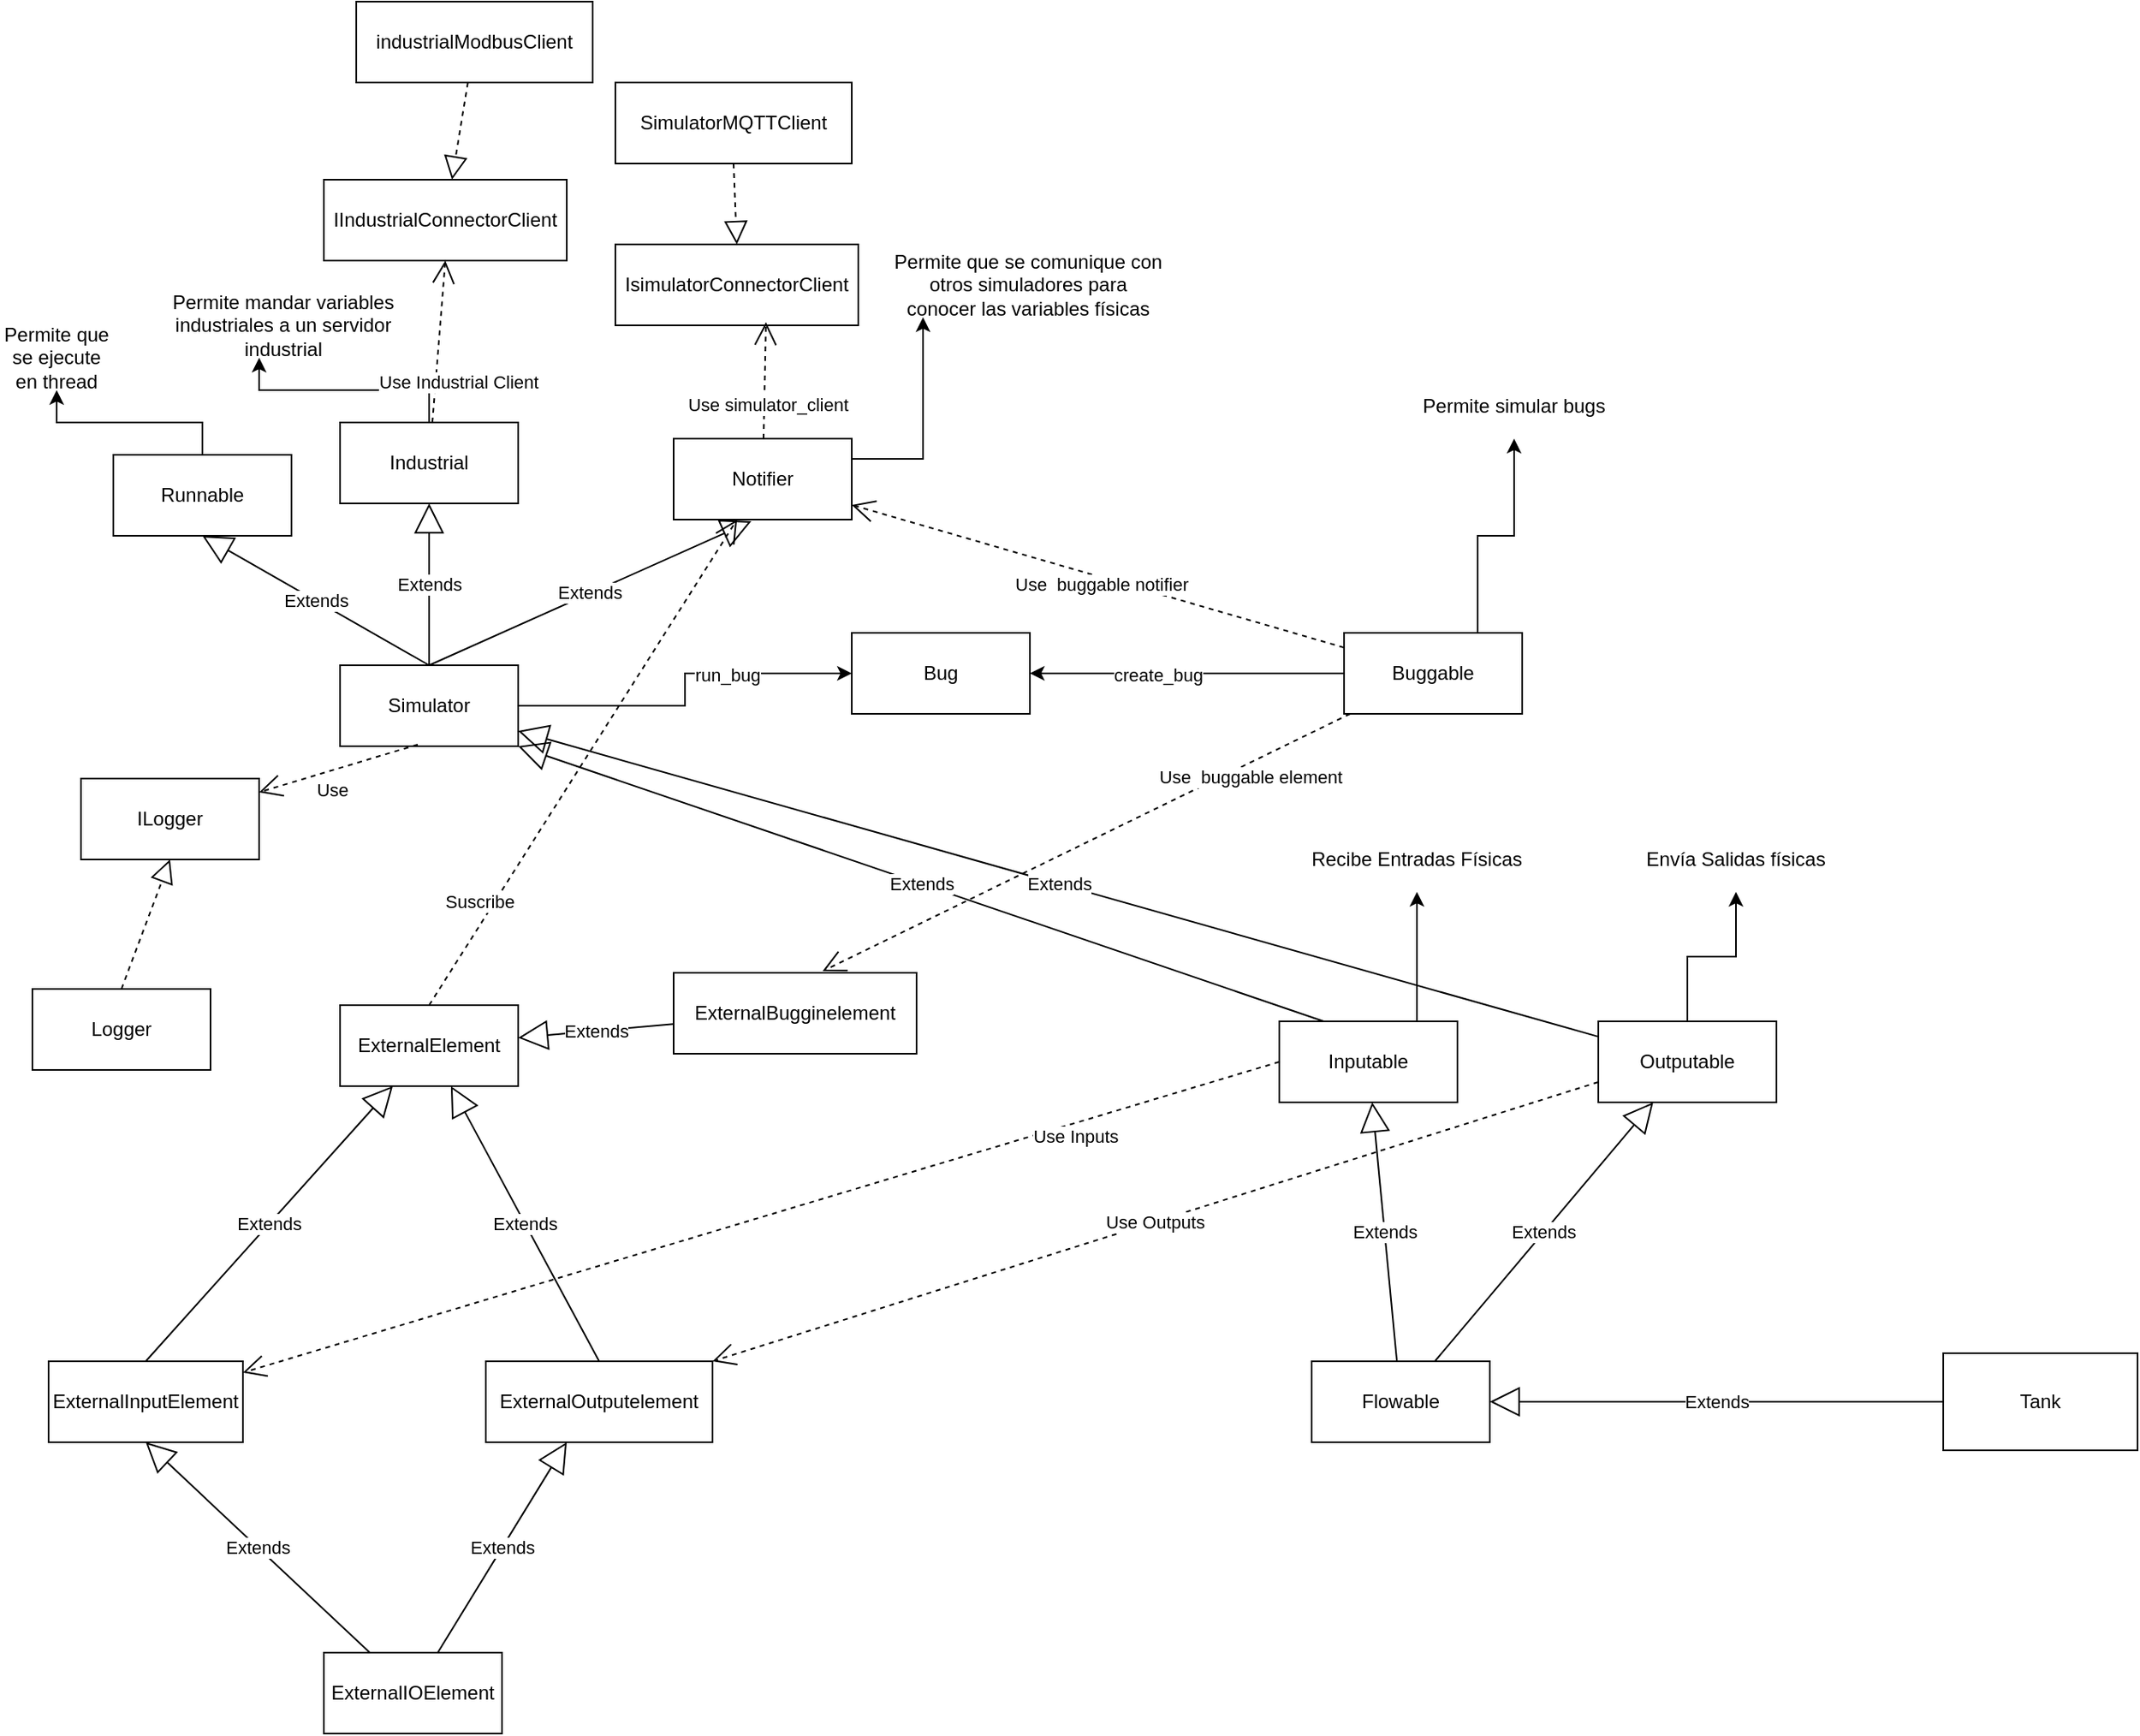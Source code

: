 <mxfile version="22.1.4" type="device">
  <diagram name="Página-1" id="Cnpqtlk-ntajnI3fMClX">
    <mxGraphModel dx="1434" dy="1915" grid="1" gridSize="10" guides="1" tooltips="1" connect="1" arrows="1" fold="1" page="1" pageScale="1" pageWidth="827" pageHeight="1169" math="0" shadow="0">
      <root>
        <mxCell id="0" />
        <mxCell id="1" parent="0" />
        <mxCell id="86wyldMYWjqpBKwUnfNC-42" style="edgeStyle=orthogonalEdgeStyle;rounded=0;orthogonalLoop=1;jettySize=auto;html=1;exitX=0.5;exitY=0;exitDx=0;exitDy=0;entryX=0.5;entryY=1;entryDx=0;entryDy=0;" edge="1" parent="1" source="86wyldMYWjqpBKwUnfNC-1" target="86wyldMYWjqpBKwUnfNC-39">
          <mxGeometry relative="1" as="geometry" />
        </mxCell>
        <mxCell id="86wyldMYWjqpBKwUnfNC-1" value="Runnable" style="html=1;whiteSpace=wrap;" vertex="1" parent="1">
          <mxGeometry x="70" y="140" width="110" height="50" as="geometry" />
        </mxCell>
        <mxCell id="86wyldMYWjqpBKwUnfNC-72" style="edgeStyle=orthogonalEdgeStyle;rounded=0;orthogonalLoop=1;jettySize=auto;html=1;exitX=1;exitY=0.25;exitDx=0;exitDy=0;" edge="1" parent="1" source="86wyldMYWjqpBKwUnfNC-2" target="86wyldMYWjqpBKwUnfNC-43">
          <mxGeometry relative="1" as="geometry">
            <Array as="points">
              <mxPoint x="570" y="143" />
            </Array>
          </mxGeometry>
        </mxCell>
        <mxCell id="86wyldMYWjqpBKwUnfNC-2" value="Notifier" style="html=1;whiteSpace=wrap;" vertex="1" parent="1">
          <mxGeometry x="416" y="130" width="110" height="50" as="geometry" />
        </mxCell>
        <mxCell id="86wyldMYWjqpBKwUnfNC-5" value="Industrial" style="html=1;whiteSpace=wrap;" vertex="1" parent="1">
          <mxGeometry x="210" y="120" width="110" height="50" as="geometry" />
        </mxCell>
        <mxCell id="86wyldMYWjqpBKwUnfNC-49" style="edgeStyle=orthogonalEdgeStyle;rounded=0;orthogonalLoop=1;jettySize=auto;html=1;exitX=0.75;exitY=0;exitDx=0;exitDy=0;entryX=0.5;entryY=1;entryDx=0;entryDy=0;" edge="1" parent="1" source="86wyldMYWjqpBKwUnfNC-6" target="86wyldMYWjqpBKwUnfNC-48">
          <mxGeometry relative="1" as="geometry" />
        </mxCell>
        <mxCell id="86wyldMYWjqpBKwUnfNC-87" style="edgeStyle=orthogonalEdgeStyle;rounded=0;orthogonalLoop=1;jettySize=auto;html=1;exitX=0;exitY=0.5;exitDx=0;exitDy=0;entryX=1;entryY=0.5;entryDx=0;entryDy=0;" edge="1" parent="1" source="86wyldMYWjqpBKwUnfNC-6" target="86wyldMYWjqpBKwUnfNC-77">
          <mxGeometry relative="1" as="geometry" />
        </mxCell>
        <mxCell id="86wyldMYWjqpBKwUnfNC-90" value="create_bug" style="edgeLabel;html=1;align=center;verticalAlign=middle;resizable=0;points=[];" vertex="1" connectable="0" parent="86wyldMYWjqpBKwUnfNC-87">
          <mxGeometry x="0.188" y="1" relative="1" as="geometry">
            <mxPoint as="offset" />
          </mxGeometry>
        </mxCell>
        <mxCell id="86wyldMYWjqpBKwUnfNC-6" value="Buggable" style="html=1;whiteSpace=wrap;" vertex="1" parent="1">
          <mxGeometry x="830" y="250" width="110" height="50" as="geometry" />
        </mxCell>
        <mxCell id="86wyldMYWjqpBKwUnfNC-7" value="Flowable" style="html=1;whiteSpace=wrap;" vertex="1" parent="1">
          <mxGeometry x="810" y="700" width="110" height="50" as="geometry" />
        </mxCell>
        <mxCell id="86wyldMYWjqpBKwUnfNC-79" style="edgeStyle=orthogonalEdgeStyle;rounded=0;orthogonalLoop=1;jettySize=auto;html=1;" edge="1" parent="1" source="86wyldMYWjqpBKwUnfNC-8" target="86wyldMYWjqpBKwUnfNC-50">
          <mxGeometry relative="1" as="geometry">
            <Array as="points">
              <mxPoint x="875" y="480" />
              <mxPoint x="875" y="480" />
            </Array>
          </mxGeometry>
        </mxCell>
        <mxCell id="86wyldMYWjqpBKwUnfNC-8" value="Inputable" style="html=1;whiteSpace=wrap;" vertex="1" parent="1">
          <mxGeometry x="790" y="490" width="110" height="50" as="geometry" />
        </mxCell>
        <mxCell id="86wyldMYWjqpBKwUnfNC-9" value="Outputable" style="html=1;whiteSpace=wrap;" vertex="1" parent="1">
          <mxGeometry x="987" y="490" width="110" height="50" as="geometry" />
        </mxCell>
        <mxCell id="86wyldMYWjqpBKwUnfNC-88" style="edgeStyle=orthogonalEdgeStyle;rounded=0;orthogonalLoop=1;jettySize=auto;html=1;exitX=1;exitY=0.5;exitDx=0;exitDy=0;entryX=0;entryY=0.5;entryDx=0;entryDy=0;" edge="1" parent="1" source="86wyldMYWjqpBKwUnfNC-10" target="86wyldMYWjqpBKwUnfNC-77">
          <mxGeometry relative="1" as="geometry" />
        </mxCell>
        <mxCell id="86wyldMYWjqpBKwUnfNC-89" value="run_bug" style="edgeLabel;html=1;align=center;verticalAlign=middle;resizable=0;points=[];" vertex="1" connectable="0" parent="86wyldMYWjqpBKwUnfNC-88">
          <mxGeometry x="0.319" y="-1" relative="1" as="geometry">
            <mxPoint as="offset" />
          </mxGeometry>
        </mxCell>
        <mxCell id="86wyldMYWjqpBKwUnfNC-10" value="Simulator" style="html=1;whiteSpace=wrap;" vertex="1" parent="1">
          <mxGeometry x="210" y="270" width="110" height="50" as="geometry" />
        </mxCell>
        <mxCell id="86wyldMYWjqpBKwUnfNC-12" value="Extends" style="endArrow=block;endSize=16;endFill=0;html=1;rounded=0;exitX=0.5;exitY=0;exitDx=0;exitDy=0;entryX=0.5;entryY=1;entryDx=0;entryDy=0;" edge="1" parent="1" source="86wyldMYWjqpBKwUnfNC-10" target="86wyldMYWjqpBKwUnfNC-1">
          <mxGeometry width="160" relative="1" as="geometry">
            <mxPoint x="180" y="400" as="sourcePoint" />
            <mxPoint x="340" y="400" as="targetPoint" />
          </mxGeometry>
        </mxCell>
        <mxCell id="86wyldMYWjqpBKwUnfNC-13" value="Extends" style="endArrow=block;endSize=16;endFill=0;html=1;rounded=0;entryX=0.436;entryY=1.02;entryDx=0;entryDy=0;entryPerimeter=0;exitX=0.5;exitY=0;exitDx=0;exitDy=0;" edge="1" parent="1" source="86wyldMYWjqpBKwUnfNC-10" target="86wyldMYWjqpBKwUnfNC-2">
          <mxGeometry width="160" relative="1" as="geometry">
            <mxPoint x="400" y="420" as="sourcePoint" />
            <mxPoint x="400" y="430" as="targetPoint" />
          </mxGeometry>
        </mxCell>
        <mxCell id="86wyldMYWjqpBKwUnfNC-14" value="Extends" style="endArrow=block;endSize=16;endFill=0;html=1;rounded=0;entryX=0.5;entryY=1;entryDx=0;entryDy=0;exitX=0.5;exitY=0;exitDx=0;exitDy=0;" edge="1" parent="1" source="86wyldMYWjqpBKwUnfNC-10" target="86wyldMYWjqpBKwUnfNC-5">
          <mxGeometry width="160" relative="1" as="geometry">
            <mxPoint x="520" y="400" as="sourcePoint" />
            <mxPoint x="680" y="400" as="targetPoint" />
          </mxGeometry>
        </mxCell>
        <mxCell id="86wyldMYWjqpBKwUnfNC-16" value="Extends" style="endArrow=block;endSize=16;endFill=0;html=1;rounded=0;" edge="1" parent="1" source="86wyldMYWjqpBKwUnfNC-7" target="86wyldMYWjqpBKwUnfNC-8">
          <mxGeometry width="160" relative="1" as="geometry">
            <mxPoint x="790" y="470" as="sourcePoint" />
            <mxPoint x="790" y="735" as="targetPoint" />
          </mxGeometry>
        </mxCell>
        <mxCell id="86wyldMYWjqpBKwUnfNC-17" value="Extends" style="endArrow=block;endSize=16;endFill=0;html=1;rounded=0;" edge="1" parent="1" source="86wyldMYWjqpBKwUnfNC-7" target="86wyldMYWjqpBKwUnfNC-9">
          <mxGeometry width="160" relative="1" as="geometry">
            <mxPoint x="1140" y="640" as="sourcePoint" />
            <mxPoint x="990" y="725" as="targetPoint" />
          </mxGeometry>
        </mxCell>
        <mxCell id="86wyldMYWjqpBKwUnfNC-18" value="ExternalElement" style="html=1;whiteSpace=wrap;" vertex="1" parent="1">
          <mxGeometry x="210" y="480" width="110" height="50" as="geometry" />
        </mxCell>
        <mxCell id="86wyldMYWjqpBKwUnfNC-19" value="ExternalInputElement" style="html=1;whiteSpace=wrap;" vertex="1" parent="1">
          <mxGeometry x="30" y="700" width="120" height="50" as="geometry" />
        </mxCell>
        <mxCell id="86wyldMYWjqpBKwUnfNC-20" value="ExternalIOElement" style="html=1;whiteSpace=wrap;" vertex="1" parent="1">
          <mxGeometry x="200" y="880" width="110" height="50" as="geometry" />
        </mxCell>
        <mxCell id="86wyldMYWjqpBKwUnfNC-21" value="ExternalOutputelement" style="html=1;whiteSpace=wrap;" vertex="1" parent="1">
          <mxGeometry x="300" y="700" width="140" height="50" as="geometry" />
        </mxCell>
        <mxCell id="86wyldMYWjqpBKwUnfNC-22" value="Extends" style="endArrow=block;endSize=16;endFill=0;html=1;rounded=0;exitX=0.5;exitY=0;exitDx=0;exitDy=0;" edge="1" parent="1" source="86wyldMYWjqpBKwUnfNC-19" target="86wyldMYWjqpBKwUnfNC-18">
          <mxGeometry width="160" relative="1" as="geometry">
            <mxPoint x="150" y="660" as="sourcePoint" />
            <mxPoint x="200" y="870" as="targetPoint" />
          </mxGeometry>
        </mxCell>
        <mxCell id="86wyldMYWjqpBKwUnfNC-23" value="Extends" style="endArrow=block;endSize=16;endFill=0;html=1;rounded=0;exitX=0.5;exitY=0;exitDx=0;exitDy=0;" edge="1" parent="1" source="86wyldMYWjqpBKwUnfNC-21" target="86wyldMYWjqpBKwUnfNC-18">
          <mxGeometry width="160" relative="1" as="geometry">
            <mxPoint x="310" y="750" as="sourcePoint" />
            <mxPoint x="540" y="840" as="targetPoint" />
          </mxGeometry>
        </mxCell>
        <mxCell id="86wyldMYWjqpBKwUnfNC-24" value="Extends" style="endArrow=block;endSize=16;endFill=0;html=1;rounded=0;entryX=0.5;entryY=1;entryDx=0;entryDy=0;" edge="1" parent="1" source="86wyldMYWjqpBKwUnfNC-20" target="86wyldMYWjqpBKwUnfNC-19">
          <mxGeometry width="160" relative="1" as="geometry">
            <mxPoint x="206" y="503" as="sourcePoint" />
            <mxPoint x="240" y="790" as="targetPoint" />
          </mxGeometry>
        </mxCell>
        <mxCell id="86wyldMYWjqpBKwUnfNC-25" value="Extends" style="endArrow=block;endSize=16;endFill=0;html=1;rounded=0;" edge="1" parent="1" source="86wyldMYWjqpBKwUnfNC-20">
          <mxGeometry width="160" relative="1" as="geometry">
            <mxPoint x="230" y="510" as="sourcePoint" />
            <mxPoint x="350" y="750" as="targetPoint" />
          </mxGeometry>
        </mxCell>
        <mxCell id="86wyldMYWjqpBKwUnfNC-27" value="ILogger" style="html=1;whiteSpace=wrap;" vertex="1" parent="1">
          <mxGeometry x="50" y="340" width="110" height="50" as="geometry" />
        </mxCell>
        <mxCell id="86wyldMYWjqpBKwUnfNC-28" value="IsimulatorConnectorClient" style="html=1;whiteSpace=wrap;" vertex="1" parent="1">
          <mxGeometry x="380" y="10" width="150" height="50" as="geometry" />
        </mxCell>
        <mxCell id="86wyldMYWjqpBKwUnfNC-30" value="IIndustrialConnectorClient" style="html=1;whiteSpace=wrap;" vertex="1" parent="1">
          <mxGeometry x="200" y="-30" width="150" height="50" as="geometry" />
        </mxCell>
        <mxCell id="86wyldMYWjqpBKwUnfNC-31" value="industrialModbusClient" style="html=1;whiteSpace=wrap;" vertex="1" parent="1">
          <mxGeometry x="220" y="-140" width="146" height="50" as="geometry" />
        </mxCell>
        <mxCell id="86wyldMYWjqpBKwUnfNC-32" value="" style="endArrow=block;dashed=1;endFill=0;endSize=12;html=1;rounded=0;" edge="1" parent="1" source="86wyldMYWjqpBKwUnfNC-31" target="86wyldMYWjqpBKwUnfNC-30">
          <mxGeometry width="160" relative="1" as="geometry">
            <mxPoint x="310" y="-180" as="sourcePoint" />
            <mxPoint x="490" y="-40" as="targetPoint" />
          </mxGeometry>
        </mxCell>
        <mxCell id="86wyldMYWjqpBKwUnfNC-33" value="SimulatorMQTTClient" style="html=1;whiteSpace=wrap;" vertex="1" parent="1">
          <mxGeometry x="380" y="-90" width="146" height="50" as="geometry" />
        </mxCell>
        <mxCell id="86wyldMYWjqpBKwUnfNC-34" value="" style="endArrow=block;dashed=1;endFill=0;endSize=12;html=1;rounded=0;entryX=0.5;entryY=0;entryDx=0;entryDy=0;exitX=0.5;exitY=1;exitDx=0;exitDy=0;" edge="1" parent="1" source="86wyldMYWjqpBKwUnfNC-33" target="86wyldMYWjqpBKwUnfNC-28">
          <mxGeometry width="160" relative="1" as="geometry">
            <mxPoint x="260" y="-165" as="sourcePoint" />
            <mxPoint x="260" y="-215" as="targetPoint" />
          </mxGeometry>
        </mxCell>
        <mxCell id="86wyldMYWjqpBKwUnfNC-35" value="Logger" style="html=1;whiteSpace=wrap;" vertex="1" parent="1">
          <mxGeometry x="20" y="470" width="110" height="50" as="geometry" />
        </mxCell>
        <mxCell id="86wyldMYWjqpBKwUnfNC-38" value="" style="endArrow=block;dashed=1;endFill=0;endSize=12;html=1;rounded=0;entryX=0.5;entryY=1;entryDx=0;entryDy=0;exitX=0.5;exitY=0;exitDx=0;exitDy=0;" edge="1" parent="1" source="86wyldMYWjqpBKwUnfNC-35" target="86wyldMYWjqpBKwUnfNC-27">
          <mxGeometry width="160" relative="1" as="geometry">
            <mxPoint x="266" y="545" as="sourcePoint" />
            <mxPoint x="266" y="495" as="targetPoint" />
          </mxGeometry>
        </mxCell>
        <mxCell id="86wyldMYWjqpBKwUnfNC-39" value="Permite que se ejecute en thread" style="text;html=1;strokeColor=none;fillColor=none;align=center;verticalAlign=middle;whiteSpace=wrap;rounded=0;" vertex="1" parent="1">
          <mxGeometry y="60" width="70" height="40" as="geometry" />
        </mxCell>
        <mxCell id="86wyldMYWjqpBKwUnfNC-43" value="Permite que se comunique con otros simuladores para conocer las variables físicas" style="text;html=1;strokeColor=none;fillColor=none;align=center;verticalAlign=middle;whiteSpace=wrap;rounded=0;" vertex="1" parent="1">
          <mxGeometry x="550" y="15" width="170" height="40" as="geometry" />
        </mxCell>
        <mxCell id="86wyldMYWjqpBKwUnfNC-46" value="Permite mandar variables industriales a un servidor industrial" style="text;html=1;strokeColor=none;fillColor=none;align=center;verticalAlign=middle;whiteSpace=wrap;rounded=0;" vertex="1" parent="1">
          <mxGeometry x="90" y="40" width="170" height="40" as="geometry" />
        </mxCell>
        <mxCell id="86wyldMYWjqpBKwUnfNC-47" style="edgeStyle=orthogonalEdgeStyle;rounded=0;orthogonalLoop=1;jettySize=auto;html=1;exitX=0.5;exitY=0;exitDx=0;exitDy=0;entryX=0.412;entryY=1;entryDx=0;entryDy=0;entryPerimeter=0;" edge="1" parent="1" source="86wyldMYWjqpBKwUnfNC-5" target="86wyldMYWjqpBKwUnfNC-46">
          <mxGeometry relative="1" as="geometry" />
        </mxCell>
        <mxCell id="86wyldMYWjqpBKwUnfNC-48" value="Permite simular bugs" style="text;html=1;strokeColor=none;fillColor=none;align=center;verticalAlign=middle;whiteSpace=wrap;rounded=0;" vertex="1" parent="1">
          <mxGeometry x="850" y="90" width="170" height="40" as="geometry" />
        </mxCell>
        <mxCell id="86wyldMYWjqpBKwUnfNC-50" value="Recibe Entradas Físicas" style="text;html=1;strokeColor=none;fillColor=none;align=center;verticalAlign=middle;whiteSpace=wrap;rounded=0;" vertex="1" parent="1">
          <mxGeometry x="790" y="370" width="170" height="40" as="geometry" />
        </mxCell>
        <mxCell id="86wyldMYWjqpBKwUnfNC-51" value="Envía Salidas físicas" style="text;html=1;strokeColor=none;fillColor=none;align=center;verticalAlign=middle;whiteSpace=wrap;rounded=0;" vertex="1" parent="1">
          <mxGeometry x="987" y="370" width="170" height="40" as="geometry" />
        </mxCell>
        <mxCell id="86wyldMYWjqpBKwUnfNC-52" style="edgeStyle=orthogonalEdgeStyle;rounded=0;orthogonalLoop=1;jettySize=auto;html=1;" edge="1" parent="1" source="86wyldMYWjqpBKwUnfNC-9" target="86wyldMYWjqpBKwUnfNC-51">
          <mxGeometry relative="1" as="geometry">
            <Array as="points" />
          </mxGeometry>
        </mxCell>
        <mxCell id="86wyldMYWjqpBKwUnfNC-55" value="Tank" style="rounded=0;whiteSpace=wrap;html=1;" vertex="1" parent="1">
          <mxGeometry x="1200" y="695" width="120" height="60" as="geometry" />
        </mxCell>
        <mxCell id="86wyldMYWjqpBKwUnfNC-56" value="Use Industrial Client" style="endArrow=open;endSize=12;dashed=1;html=1;rounded=0;entryX=0.5;entryY=1;entryDx=0;entryDy=0;" edge="1" parent="1" source="86wyldMYWjqpBKwUnfNC-5" target="86wyldMYWjqpBKwUnfNC-30">
          <mxGeometry x="-0.475" y="-14" width="160" relative="1" as="geometry">
            <mxPoint x="505" y="140" as="sourcePoint" />
            <mxPoint x="700" y="120" as="targetPoint" />
            <mxPoint as="offset" />
          </mxGeometry>
        </mxCell>
        <mxCell id="86wyldMYWjqpBKwUnfNC-57" value="Use simulator_client" style="endArrow=open;endSize=12;dashed=1;html=1;rounded=0;entryX=0.62;entryY=0.96;entryDx=0;entryDy=0;entryPerimeter=0;" edge="1" parent="1" source="86wyldMYWjqpBKwUnfNC-2" target="86wyldMYWjqpBKwUnfNC-28">
          <mxGeometry x="-0.398" y="-2" width="160" relative="1" as="geometry">
            <mxPoint x="426.19" y="140" as="sourcePoint" />
            <mxPoint x="369.996" y="10" as="targetPoint" />
            <mxPoint as="offset" />
          </mxGeometry>
        </mxCell>
        <mxCell id="86wyldMYWjqpBKwUnfNC-61" value="Use Inputs" style="endArrow=open;endSize=12;dashed=1;html=1;rounded=0;exitX=0;exitY=0.5;exitDx=0;exitDy=0;" edge="1" parent="1" source="86wyldMYWjqpBKwUnfNC-8" target="86wyldMYWjqpBKwUnfNC-19">
          <mxGeometry x="-0.6" y="8" width="160" relative="1" as="geometry">
            <mxPoint x="470" y="570" as="sourcePoint" />
            <mxPoint x="320" y="690" as="targetPoint" />
            <mxPoint as="offset" />
          </mxGeometry>
        </mxCell>
        <mxCell id="86wyldMYWjqpBKwUnfNC-62" value="Use Outputs" style="endArrow=open;endSize=12;dashed=1;html=1;rounded=0;exitX=0;exitY=0.75;exitDx=0;exitDy=0;entryX=1;entryY=0;entryDx=0;entryDy=0;" edge="1" parent="1" source="86wyldMYWjqpBKwUnfNC-9" target="86wyldMYWjqpBKwUnfNC-21">
          <mxGeometry width="160" relative="1" as="geometry">
            <mxPoint x="537" y="720" as="sourcePoint" />
            <mxPoint x="414" y="840" as="targetPoint" />
          </mxGeometry>
        </mxCell>
        <mxCell id="86wyldMYWjqpBKwUnfNC-63" value="Suscribe" style="endArrow=open;endSize=12;dashed=1;html=1;rounded=0;exitX=0.5;exitY=0;exitDx=0;exitDy=0;" edge="1" parent="1" source="86wyldMYWjqpBKwUnfNC-18" target="86wyldMYWjqpBKwUnfNC-2">
          <mxGeometry x="-0.6" y="8" width="160" relative="1" as="geometry">
            <mxPoint x="270" y="410" as="sourcePoint" />
            <mxPoint x="90" y="440" as="targetPoint" />
            <mxPoint as="offset" />
          </mxGeometry>
        </mxCell>
        <mxCell id="86wyldMYWjqpBKwUnfNC-66" value="Use" style="endArrow=open;endSize=12;dashed=1;html=1;rounded=0;exitX=0.436;exitY=0.98;exitDx=0;exitDy=0;exitPerimeter=0;" edge="1" parent="1" source="86wyldMYWjqpBKwUnfNC-10" target="86wyldMYWjqpBKwUnfNC-27">
          <mxGeometry x="0.158" y="12" width="160" relative="1" as="geometry">
            <mxPoint x="520" y="635" as="sourcePoint" />
            <mxPoint x="160" y="721" as="targetPoint" />
            <mxPoint as="offset" />
          </mxGeometry>
        </mxCell>
        <mxCell id="86wyldMYWjqpBKwUnfNC-67" value="ExternalBugginelement" style="html=1;whiteSpace=wrap;" vertex="1" parent="1">
          <mxGeometry x="416" y="460" width="150" height="50" as="geometry" />
        </mxCell>
        <mxCell id="86wyldMYWjqpBKwUnfNC-73" value="Extends" style="endArrow=block;endSize=16;endFill=0;html=1;rounded=0;entryX=1;entryY=1;entryDx=0;entryDy=0;exitX=0.25;exitY=0;exitDx=0;exitDy=0;" edge="1" parent="1" source="86wyldMYWjqpBKwUnfNC-8" target="86wyldMYWjqpBKwUnfNC-10">
          <mxGeometry width="160" relative="1" as="geometry">
            <mxPoint x="530" y="340" as="sourcePoint" />
            <mxPoint x="690" y="340" as="targetPoint" />
          </mxGeometry>
        </mxCell>
        <mxCell id="86wyldMYWjqpBKwUnfNC-74" value="Extends" style="endArrow=block;endSize=16;endFill=0;html=1;rounded=0;" edge="1" parent="1" source="86wyldMYWjqpBKwUnfNC-9" target="86wyldMYWjqpBKwUnfNC-10">
          <mxGeometry width="160" relative="1" as="geometry">
            <mxPoint x="688" y="500" as="sourcePoint" />
            <mxPoint x="330" y="300" as="targetPoint" />
          </mxGeometry>
        </mxCell>
        <mxCell id="86wyldMYWjqpBKwUnfNC-75" value="Extends" style="endArrow=block;endSize=16;endFill=0;html=1;rounded=0;" edge="1" parent="1" source="86wyldMYWjqpBKwUnfNC-55" target="86wyldMYWjqpBKwUnfNC-7">
          <mxGeometry width="160" relative="1" as="geometry">
            <mxPoint x="730" y="830" as="sourcePoint" />
            <mxPoint x="890" y="830" as="targetPoint" />
          </mxGeometry>
        </mxCell>
        <mxCell id="86wyldMYWjqpBKwUnfNC-77" value="Bug" style="html=1;whiteSpace=wrap;" vertex="1" parent="1">
          <mxGeometry x="526" y="250" width="110" height="50" as="geometry" />
        </mxCell>
        <mxCell id="86wyldMYWjqpBKwUnfNC-78" value="Extends" style="endArrow=block;endSize=16;endFill=0;html=1;rounded=0;" edge="1" parent="1" source="86wyldMYWjqpBKwUnfNC-67" target="86wyldMYWjqpBKwUnfNC-18">
          <mxGeometry width="160" relative="1" as="geometry">
            <mxPoint x="340" y="430" as="sourcePoint" />
            <mxPoint x="500" y="430" as="targetPoint" />
          </mxGeometry>
        </mxCell>
        <mxCell id="86wyldMYWjqpBKwUnfNC-80" value="Use&amp;nbsp; buggable element" style="endArrow=open;endSize=12;dashed=1;html=1;rounded=0;entryX=0.613;entryY=-0.02;entryDx=0;entryDy=0;entryPerimeter=0;" edge="1" parent="1" source="86wyldMYWjqpBKwUnfNC-6" target="86wyldMYWjqpBKwUnfNC-67">
          <mxGeometry x="-0.6" y="8" width="160" relative="1" as="geometry">
            <mxPoint x="800" y="525" as="sourcePoint" />
            <mxPoint x="160" y="717" as="targetPoint" />
            <mxPoint as="offset" />
          </mxGeometry>
        </mxCell>
        <mxCell id="86wyldMYWjqpBKwUnfNC-91" value="Use&amp;nbsp; buggable notifier" style="endArrow=open;endSize=12;dashed=1;html=1;rounded=0;" edge="1" parent="1" source="86wyldMYWjqpBKwUnfNC-6" target="86wyldMYWjqpBKwUnfNC-2">
          <mxGeometry x="-0.018" y="4" width="160" relative="1" as="geometry">
            <mxPoint x="866" y="290" as="sourcePoint" />
            <mxPoint x="518" y="469" as="targetPoint" />
            <mxPoint as="offset" />
          </mxGeometry>
        </mxCell>
      </root>
    </mxGraphModel>
  </diagram>
</mxfile>
